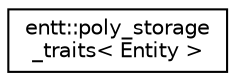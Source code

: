 digraph "Graphical Class Hierarchy"
{
 // LATEX_PDF_SIZE
  edge [fontname="Helvetica",fontsize="10",labelfontname="Helvetica",labelfontsize="10"];
  node [fontname="Helvetica",fontsize="10",shape=record];
  rankdir="LR";
  Node0 [label="entt::poly_storage\l_traits\< Entity \>",height=0.2,width=0.4,color="black", fillcolor="white", style="filled",URL="$structentt_1_1poly__storage__traits.html",tooltip=" "];
}
